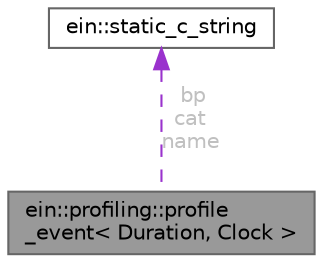 digraph "ein::profiling::profile_event&lt; Duration, Clock &gt;"
{
 // INTERACTIVE_SVG=YES
 // LATEX_PDF_SIZE
  bgcolor="transparent";
  edge [fontname=Helvetica,fontsize=10,labelfontname=Helvetica,labelfontsize=10];
  node [fontname=Helvetica,fontsize=10,shape=box,height=0.2,width=0.4];
  Node1 [id="Node000001",label="ein::profiling::profile\l_event\< Duration, Clock \>",height=0.2,width=0.4,color="gray40", fillcolor="grey60", style="filled", fontcolor="black",tooltip=" "];
  Node2 -> Node1 [id="edge1_Node000001_Node000002",dir="back",color="darkorchid3",style="dashed",tooltip=" ",label=" bp\ncat\nname",fontcolor="grey" ];
  Node2 [id="Node000002",label="ein::static_c_string",height=0.2,width=0.4,color="gray40", fillcolor="white", style="filled",URL="$classein_1_1static__c__string.html",tooltip=" "];
}
